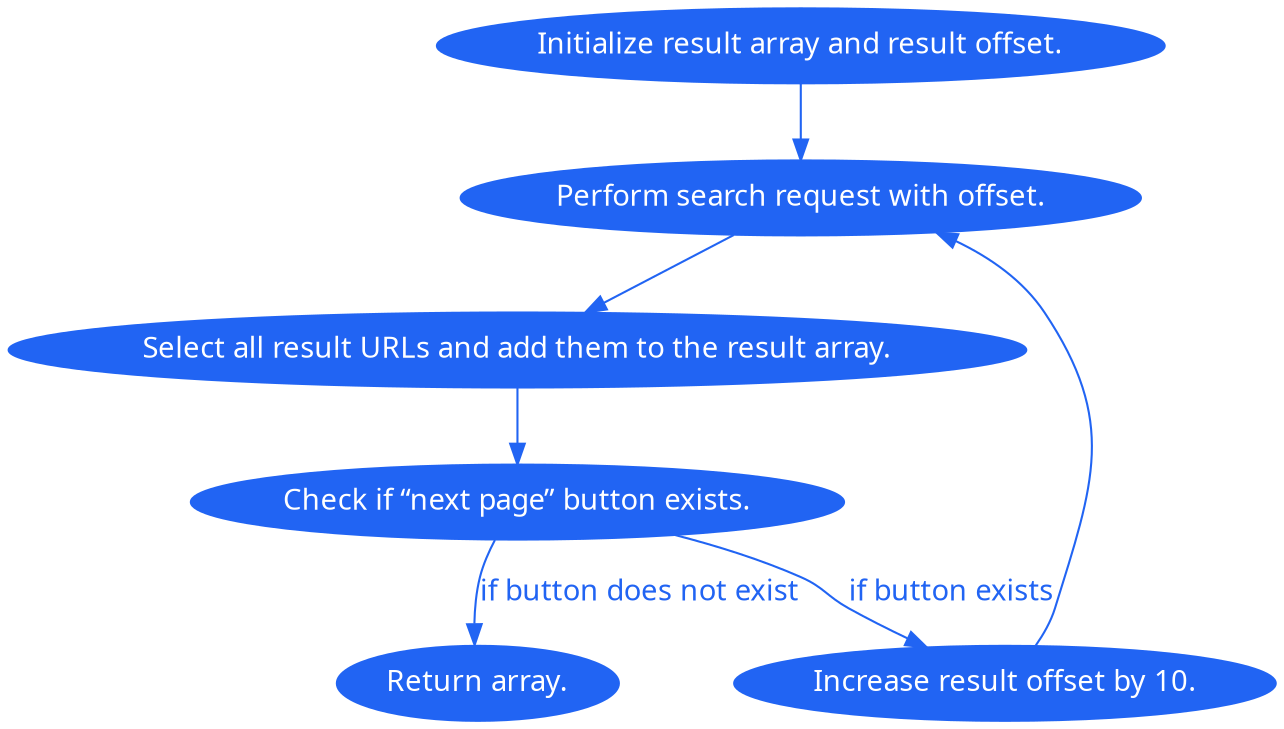 digraph indeed {
  graph [fontname="sans-serif"];
  node [fontname="sans-serif"];
  edge [fontname="sans-serif"];

  node [style=filled, color="#2164f3", fontcolor=white];
  edge [color="#2164f3", fontcolor="#2164f3"];

  indeed_initialize_array -> indeed_search_request;
  indeed_search_request -> indeed_select_results;
  indeed_select_results -> indeed_check_next_button;
  indeed_check_next_button -> indeed_return_array [label="if button does not exist"];
  indeed_check_next_button -> indeed_increase_offset [label="if button exists"];
  indeed_increase_offset -> indeed_search_request;

  indeed_initialize_array [label="Initialize result array and result offset."];
  indeed_search_request [label="Perform search request with offset."];
  indeed_select_results [label="Select all result URLs and add them to the result array."];
  indeed_check_next_button [label="Check if “next page” button exists."];
  indeed_increase_offset [label="Increase result offset by 10."];
  indeed_return_array [label="Return array."]
}
